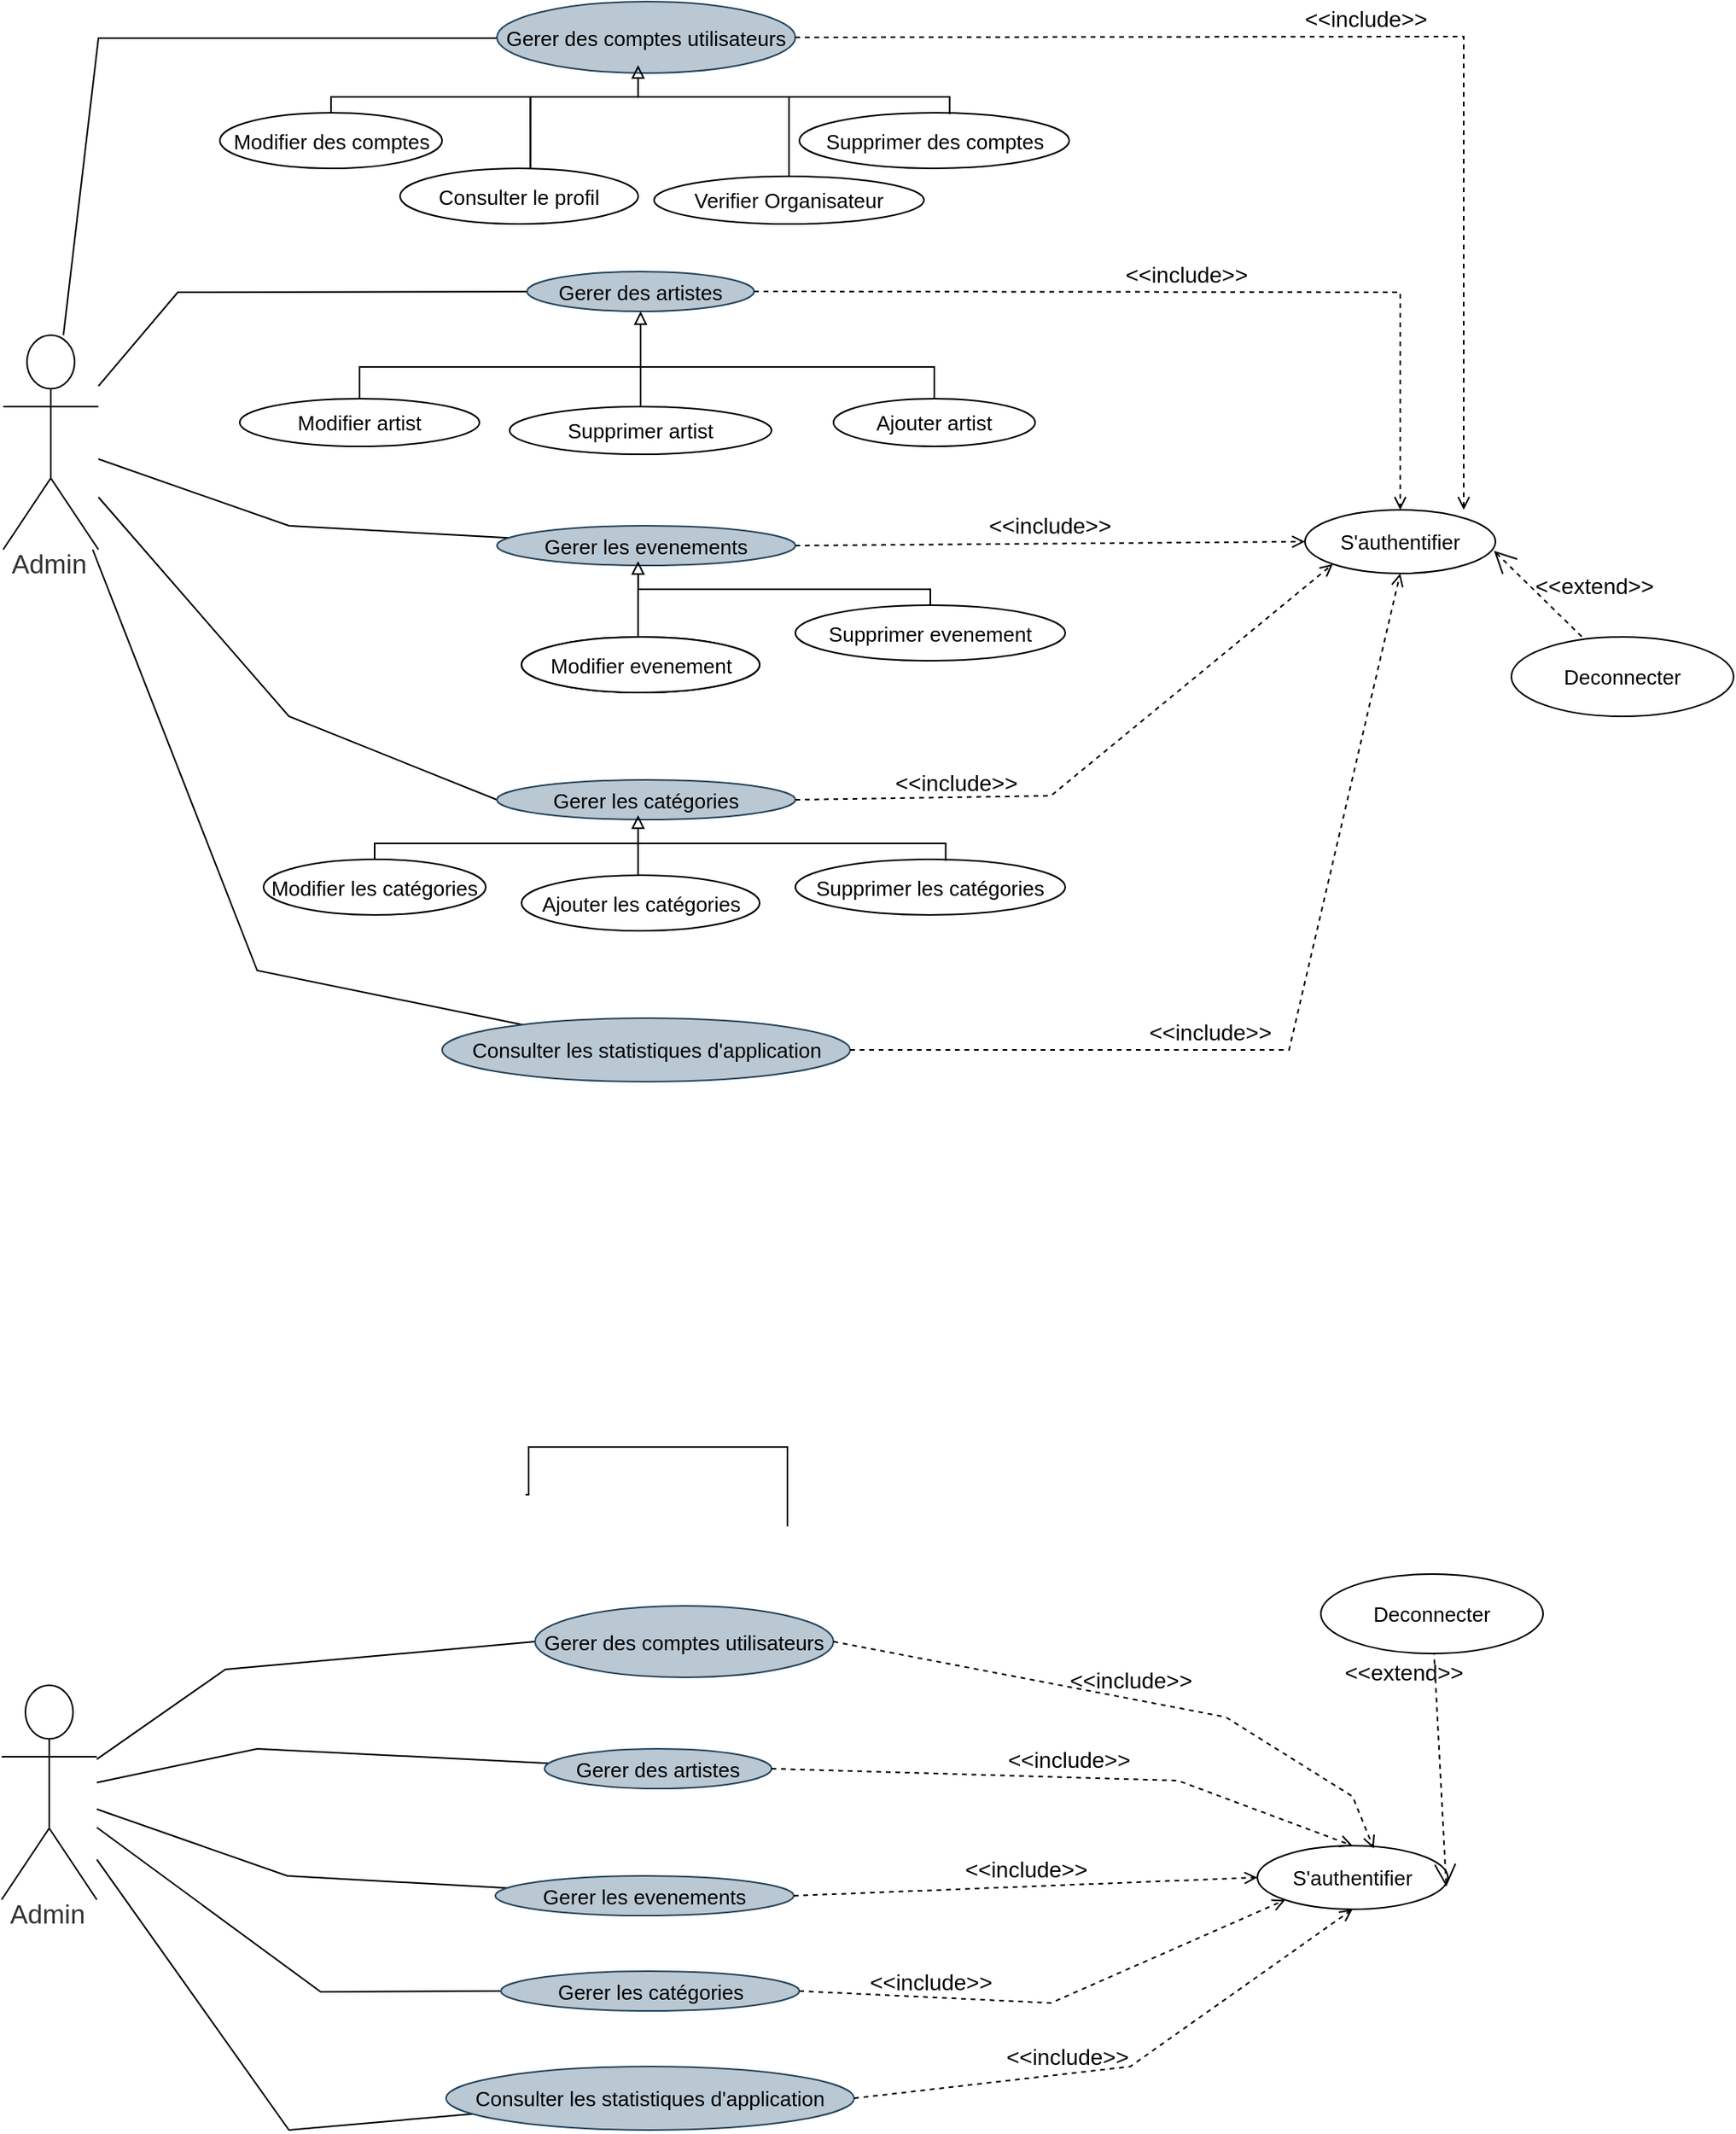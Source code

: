 <mxfile version="21.0.6" type="github">
  <diagram name="Page-1" id="7BaUvszCBu6dx5qAS3bt">
    <mxGraphModel dx="2100" dy="1060" grid="1" gridSize="10" guides="1" tooltips="1" connect="1" arrows="1" fold="1" page="1" pageScale="1" pageWidth="1169" pageHeight="827" math="0" shadow="0">
      <root>
        <mxCell id="0" />
        <mxCell id="1" parent="0" />
        <mxCell id="U9_1Y7d2OegKnLiAlMFN-22" style="edgeStyle=none;rounded=0;orthogonalLoop=1;jettySize=auto;html=1;fontSize=14;endArrow=none;endFill=0;" parent="1" source="at9j3Gz7QIBB9mjerq5c-3" edge="1">
          <mxGeometry relative="1" as="geometry">
            <mxPoint x="360" y="103" as="targetPoint" />
            <Array as="points">
              <mxPoint x="100" y="103" />
            </Array>
          </mxGeometry>
        </mxCell>
        <mxCell id="at9j3Gz7QIBB9mjerq5c-3" value="Admin" style="html=1;overflow=block;blockSpacing=1;shape=umlActor;labelPosition=center;verticalLabelPosition=bottom;verticalAlign=top;whiteSpace=nowrap;fontSize=16.7;fontColor=#333333;align=center;spacing=0;strokeColor=#000000;strokeOpacity=100;rounded=1;absoluteArcSize=1;arcSize=9;strokeWidth=1;lucidId=TCmtfz8hAuSR;" parent="1" vertex="1">
          <mxGeometry x="40" y="290" width="60" height="135" as="geometry" />
        </mxCell>
        <mxCell id="at9j3Gz7QIBB9mjerq5c-4" value="Gerer des comptes utilisateurs" style="html=1;overflow=block;blockSpacing=1;whiteSpace=wrap;ellipse;fontSize=13;spacing=3.8;strokeColor=#23445d;strokeOpacity=100;rounded=1;absoluteArcSize=1;arcSize=9;strokeWidth=1;lucidId=2CmtHglSXUaJ;fillColor=#bac8d3;" parent="1" vertex="1">
          <mxGeometry x="351" y="80" width="188" height="45" as="geometry" />
        </mxCell>
        <mxCell id="U9_1Y7d2OegKnLiAlMFN-26" style="edgeStyle=none;rounded=0;orthogonalLoop=1;jettySize=auto;html=1;fontSize=14;endArrow=none;endFill=0;" parent="1" source="at9j3Gz7QIBB9mjerq5c-6" target="at9j3Gz7QIBB9mjerq5c-3" edge="1">
          <mxGeometry relative="1" as="geometry">
            <Array as="points">
              <mxPoint x="200" y="690" />
            </Array>
          </mxGeometry>
        </mxCell>
        <mxCell id="at9j3Gz7QIBB9mjerq5c-6" value="Consulter les  statistiques d&#39;application" style="html=1;overflow=block;blockSpacing=1;whiteSpace=wrap;ellipse;fontSize=13;spacing=3.8;strokeColor=#23445d;strokeOpacity=100;rounded=1;absoluteArcSize=1;arcSize=9;strokeWidth=1;lucidId=4Cmtud14x5Y7;fillColor=#bac8d3;" parent="1" vertex="1">
          <mxGeometry x="316.5" y="720" width="257" height="40" as="geometry" />
        </mxCell>
        <mxCell id="U9_1Y7d2OegKnLiAlMFN-20" style="edgeStyle=orthogonalEdgeStyle;rounded=0;orthogonalLoop=1;jettySize=auto;html=1;fontSize=14;endArrow=none;endFill=0;entryX=0.547;entryY=0.008;entryDx=0;entryDy=0;entryPerimeter=0;" parent="1" source="at9j3Gz7QIBB9mjerq5c-8" target="at9j3Gz7QIBB9mjerq5c-14" edge="1">
          <mxGeometry relative="1" as="geometry">
            <mxPoint x="370" y="170" as="targetPoint" />
            <Array as="points">
              <mxPoint x="535" y="140" />
              <mxPoint x="372" y="140" />
            </Array>
          </mxGeometry>
        </mxCell>
        <mxCell id="at9j3Gz7QIBB9mjerq5c-8" value="Verifier Organisateur" style="html=1;overflow=block;blockSpacing=1;whiteSpace=wrap;ellipse;fontSize=13;spacing=3.8;strokeColor=#000000;strokeOpacity=100;rounded=1;absoluteArcSize=1;arcSize=9;strokeWidth=1;lucidId=6CmtnAD3XU6T;" parent="1" vertex="1">
          <mxGeometry x="450" y="190" width="170" height="30" as="geometry" />
        </mxCell>
        <mxCell id="U9_1Y7d2OegKnLiAlMFN-23" style="edgeStyle=none;rounded=0;orthogonalLoop=1;jettySize=auto;html=1;fontSize=14;endArrow=none;endFill=0;" parent="1" source="at9j3Gz7QIBB9mjerq5c-10" target="at9j3Gz7QIBB9mjerq5c-3" edge="1">
          <mxGeometry relative="1" as="geometry">
            <Array as="points">
              <mxPoint x="150" y="263" />
            </Array>
          </mxGeometry>
        </mxCell>
        <mxCell id="at9j3Gz7QIBB9mjerq5c-10" value="Gerer des artistes" style="html=1;overflow=block;blockSpacing=1;whiteSpace=wrap;ellipse;fontSize=13;spacing=3.8;strokeColor=#23445d;strokeOpacity=100;rounded=1;absoluteArcSize=1;arcSize=9;strokeWidth=1;lucidId=9Cmt3dIYTxuM;fillColor=#bac8d3;" parent="1" vertex="1">
          <mxGeometry x="370" y="250" width="143" height="25" as="geometry" />
        </mxCell>
        <mxCell id="at9j3Gz7QIBB9mjerq5c-12" value="Supprimer des comptes" style="html=1;overflow=block;blockSpacing=1;whiteSpace=wrap;ellipse;fontSize=13;spacing=3.8;strokeColor=#000000;strokeOpacity=100;rounded=1;absoluteArcSize=1;arcSize=9;strokeWidth=1;lucidId=UEmtKaLi1W1V;" parent="1" vertex="1">
          <mxGeometry x="541.5" y="150" width="170" height="35" as="geometry" />
        </mxCell>
        <mxCell id="U9_1Y7d2OegKnLiAlMFN-2" style="edgeStyle=orthogonalEdgeStyle;rounded=0;orthogonalLoop=1;jettySize=auto;html=1;entryX=0.473;entryY=0.889;entryDx=0;entryDy=0;entryPerimeter=0;fontSize=14;endArrow=block;endFill=0;exitX=0.548;exitY=0.042;exitDx=0;exitDy=0;exitPerimeter=0;" parent="1" source="at9j3Gz7QIBB9mjerq5c-14" target="at9j3Gz7QIBB9mjerq5c-4" edge="1">
          <mxGeometry relative="1" as="geometry">
            <Array as="points">
              <mxPoint x="372" y="140" />
              <mxPoint x="440" y="140" />
            </Array>
          </mxGeometry>
        </mxCell>
        <mxCell id="at9j3Gz7QIBB9mjerq5c-14" value="Consulter le profil" style="html=1;overflow=block;blockSpacing=1;whiteSpace=wrap;ellipse;fontSize=13;spacing=3.8;strokeColor=#000000;strokeOpacity=100;rounded=1;absoluteArcSize=1;arcSize=9;strokeWidth=1;lucidId=9EmtDgn2g~nr;" parent="1" vertex="1">
          <mxGeometry x="290" y="185" width="150" height="35" as="geometry" />
        </mxCell>
        <mxCell id="at9j3Gz7QIBB9mjerq5c-16" value="Modifier des comptes" style="html=1;overflow=block;blockSpacing=1;whiteSpace=wrap;ellipse;fontSize=13;spacing=3.8;strokeColor=#000000;strokeOpacity=100;rounded=1;absoluteArcSize=1;arcSize=9;strokeWidth=1;lucidId=lFmtOqZzf6Zj;" parent="1" vertex="1">
          <mxGeometry x="176.5" y="150" width="140" height="35" as="geometry" />
        </mxCell>
        <mxCell id="at9j3Gz7QIBB9mjerq5c-18" value="Ajouter artist" style="html=1;overflow=block;blockSpacing=1;whiteSpace=wrap;ellipse;fontSize=13;spacing=3.8;strokeColor=#000000;strokeOpacity=100;rounded=1;absoluteArcSize=1;arcSize=9;strokeWidth=1;lucidId=9Cmt3dIYTxuM;" parent="1" vertex="1">
          <mxGeometry x="563" y="330" width="127" height="30" as="geometry" />
        </mxCell>
        <mxCell id="at9j3Gz7QIBB9mjerq5c-19" style="edgeStyle=none;rounded=0;orthogonalLoop=1;jettySize=auto;html=1;exitX=0.5;exitY=0;exitDx=0;exitDy=0;entryX=0.5;entryY=1;entryDx=0;entryDy=0;fontSize=14;endArrow=block;endFill=0;strokeColor=#000000;strokeWidth=1;" parent="1" source="at9j3Gz7QIBB9mjerq5c-20" target="at9j3Gz7QIBB9mjerq5c-10" edge="1">
          <mxGeometry relative="1" as="geometry" />
        </mxCell>
        <mxCell id="at9j3Gz7QIBB9mjerq5c-20" value="Supprimer artist" style="html=1;overflow=block;blockSpacing=1;whiteSpace=wrap;ellipse;fontSize=13;spacing=3.8;strokeColor=#000000;strokeOpacity=100;rounded=1;absoluteArcSize=1;arcSize=9;strokeWidth=1;lucidId=9Cmt3dIYTxuM;" parent="1" vertex="1">
          <mxGeometry x="359" y="335" width="165" height="30" as="geometry" />
        </mxCell>
        <mxCell id="at9j3Gz7QIBB9mjerq5c-31" style="edgeStyle=orthogonalEdgeStyle;rounded=0;orthogonalLoop=1;jettySize=auto;html=1;exitX=0.5;exitY=0;exitDx=0;exitDy=0;entryX=0.5;entryY=0;entryDx=0;entryDy=0;strokeColor=#000000;strokeWidth=1;endArrow=none;endFill=0;" parent="1" source="at9j3Gz7QIBB9mjerq5c-22" target="at9j3Gz7QIBB9mjerq5c-18" edge="1">
          <mxGeometry relative="1" as="geometry" />
        </mxCell>
        <mxCell id="at9j3Gz7QIBB9mjerq5c-22" value="Modifier artist" style="html=1;overflow=block;blockSpacing=1;whiteSpace=wrap;ellipse;fontSize=13;spacing=3.8;strokeColor=#000000;strokeOpacity=100;rounded=1;absoluteArcSize=1;arcSize=9;strokeWidth=1;lucidId=9Cmt3dIYTxuM;" parent="1" vertex="1">
          <mxGeometry x="189" y="330" width="151" height="30" as="geometry" />
        </mxCell>
        <mxCell id="at9j3Gz7QIBB9mjerq5c-23" value="S&#39;authentifier" style="html=1;overflow=block;blockSpacing=1;whiteSpace=wrap;ellipse;fontSize=13;spacing=3.8;strokeColor=#000000;strokeOpacity=100;rounded=1;absoluteArcSize=1;arcSize=9;strokeWidth=1;lucidId=XvitAHHM73nt;" parent="1" vertex="1">
          <mxGeometry x="860" y="400" width="120" height="40" as="geometry" />
        </mxCell>
        <mxCell id="at9j3Gz7QIBB9mjerq5c-24" value="Deconnecter" style="html=1;overflow=block;blockSpacing=1;whiteSpace=wrap;ellipse;fontSize=13;spacing=3.8;strokeColor=#000000;strokeOpacity=100;rounded=1;absoluteArcSize=1;arcSize=9;strokeWidth=1;lucidId=XvitmW9DInrr;" parent="1" vertex="1">
          <mxGeometry x="990" y="480" width="140" height="50" as="geometry" />
        </mxCell>
        <mxCell id="U9_1Y7d2OegKnLiAlMFN-1" style="edgeStyle=orthogonalEdgeStyle;rounded=0;orthogonalLoop=1;jettySize=auto;html=1;entryX=0.557;entryY=0.024;entryDx=0;entryDy=0;strokeColor=#000000;strokeWidth=1;endArrow=none;endFill=0;entryPerimeter=0;exitX=0.5;exitY=0;exitDx=0;exitDy=0;" parent="1" source="at9j3Gz7QIBB9mjerq5c-16" target="at9j3Gz7QIBB9mjerq5c-12" edge="1">
          <mxGeometry relative="1" as="geometry">
            <mxPoint x="270" y="125" as="sourcePoint" />
            <mxPoint x="632.0" y="125.0" as="targetPoint" />
            <Array as="points">
              <mxPoint x="274" y="140" />
              <mxPoint x="634" y="140" />
            </Array>
          </mxGeometry>
        </mxCell>
        <mxCell id="U9_1Y7d2OegKnLiAlMFN-24" style="edgeStyle=none;rounded=0;orthogonalLoop=1;jettySize=auto;html=1;fontSize=14;endArrow=none;endFill=0;" parent="1" source="U9_1Y7d2OegKnLiAlMFN-4" target="at9j3Gz7QIBB9mjerq5c-3" edge="1">
          <mxGeometry relative="1" as="geometry">
            <Array as="points">
              <mxPoint x="220" y="410" />
            </Array>
          </mxGeometry>
        </mxCell>
        <mxCell id="U9_1Y7d2OegKnLiAlMFN-4" value="&lt;div&gt;Gerer les evenements&lt;/div&gt;" style="html=1;overflow=block;blockSpacing=1;whiteSpace=wrap;ellipse;fontSize=13;spacing=3.8;strokeColor=#23445d;strokeOpacity=100;rounded=1;absoluteArcSize=1;arcSize=9;strokeWidth=1;lucidId=2CmtHglSXUaJ;fillColor=#bac8d3;" parent="1" vertex="1">
          <mxGeometry x="351" y="410" width="188" height="25" as="geometry" />
        </mxCell>
        <mxCell id="67FvCQ2vxUazK2SPSbp2-1" style="edgeStyle=orthogonalEdgeStyle;rounded=0;orthogonalLoop=1;jettySize=auto;html=1;endArrow=none;endFill=0;" parent="1" source="U9_1Y7d2OegKnLiAlMFN-5" edge="1">
          <mxGeometry relative="1" as="geometry">
            <mxPoint x="440" y="440" as="targetPoint" />
            <Array as="points">
              <mxPoint x="624" y="450" />
              <mxPoint x="440" y="450" />
            </Array>
          </mxGeometry>
        </mxCell>
        <mxCell id="U9_1Y7d2OegKnLiAlMFN-5" value="Supprimer evenement" style="html=1;overflow=block;blockSpacing=1;whiteSpace=wrap;ellipse;fontSize=13;spacing=3.8;strokeColor=#000000;strokeOpacity=100;rounded=1;absoluteArcSize=1;arcSize=9;strokeWidth=1;lucidId=UEmtKaLi1W1V;" parent="1" vertex="1">
          <mxGeometry x="539" y="460" width="170" height="35" as="geometry" />
        </mxCell>
        <mxCell id="U9_1Y7d2OegKnLiAlMFN-6" style="edgeStyle=orthogonalEdgeStyle;rounded=0;orthogonalLoop=1;jettySize=auto;html=1;entryX=0.473;entryY=0.889;entryDx=0;entryDy=0;entryPerimeter=0;fontSize=14;endArrow=block;endFill=0;" parent="1" source="U9_1Y7d2OegKnLiAlMFN-7" target="U9_1Y7d2OegKnLiAlMFN-4" edge="1">
          <mxGeometry relative="1" as="geometry">
            <Array as="points">
              <mxPoint x="440" y="457" />
            </Array>
          </mxGeometry>
        </mxCell>
        <mxCell id="U9_1Y7d2OegKnLiAlMFN-7" value="Consulter le profil" style="html=1;overflow=block;blockSpacing=1;whiteSpace=wrap;ellipse;fontSize=13;spacing=3.8;strokeColor=#000000;strokeOpacity=100;rounded=1;absoluteArcSize=1;arcSize=9;strokeWidth=1;lucidId=9EmtDgn2g~nr;" parent="1" vertex="1">
          <mxGeometry x="366.5" y="480" width="150" height="35" as="geometry" />
        </mxCell>
        <mxCell id="U9_1Y7d2OegKnLiAlMFN-10" value="Modifier evenement" style="html=1;overflow=block;blockSpacing=1;whiteSpace=wrap;ellipse;fontSize=13;spacing=3.8;strokeColor=#000000;strokeOpacity=100;rounded=1;absoluteArcSize=1;arcSize=9;strokeWidth=1;lucidId=9EmtDgn2g~nr;" parent="1" vertex="1">
          <mxGeometry x="366.5" y="480" width="150" height="35" as="geometry" />
        </mxCell>
        <mxCell id="U9_1Y7d2OegKnLiAlMFN-25" style="edgeStyle=none;rounded=0;orthogonalLoop=1;jettySize=auto;html=1;exitX=0;exitY=0.5;exitDx=0;exitDy=0;fontSize=14;endArrow=none;endFill=0;" parent="1" source="U9_1Y7d2OegKnLiAlMFN-11" target="at9j3Gz7QIBB9mjerq5c-3" edge="1">
          <mxGeometry relative="1" as="geometry">
            <Array as="points">
              <mxPoint x="220" y="530" />
            </Array>
          </mxGeometry>
        </mxCell>
        <mxCell id="U9_1Y7d2OegKnLiAlMFN-11" value="&lt;div&gt;Gerer les catégories&lt;/div&gt;" style="html=1;overflow=block;blockSpacing=1;whiteSpace=wrap;ellipse;fontSize=13;spacing=3.8;strokeColor=#23445d;strokeOpacity=100;rounded=1;absoluteArcSize=1;arcSize=9;strokeWidth=1;lucidId=2CmtHglSXUaJ;fillColor=#bac8d3;" parent="1" vertex="1">
          <mxGeometry x="351" y="570" width="188" height="25" as="geometry" />
        </mxCell>
        <mxCell id="U9_1Y7d2OegKnLiAlMFN-12" value="Supprimer les catégories" style="html=1;overflow=block;blockSpacing=1;whiteSpace=wrap;ellipse;fontSize=13;spacing=3.8;strokeColor=#000000;strokeOpacity=100;rounded=1;absoluteArcSize=1;arcSize=9;strokeWidth=1;lucidId=UEmtKaLi1W1V;" parent="1" vertex="1">
          <mxGeometry x="539" y="620" width="170" height="35" as="geometry" />
        </mxCell>
        <mxCell id="U9_1Y7d2OegKnLiAlMFN-13" style="edgeStyle=orthogonalEdgeStyle;rounded=0;orthogonalLoop=1;jettySize=auto;html=1;entryX=0.473;entryY=0.889;entryDx=0;entryDy=0;entryPerimeter=0;fontSize=14;endArrow=block;endFill=0;startArrow=none;" parent="1" source="U9_1Y7d2OegKnLiAlMFN-17" target="U9_1Y7d2OegKnLiAlMFN-11" edge="1">
          <mxGeometry relative="1" as="geometry">
            <Array as="points">
              <mxPoint x="440" y="610" />
            </Array>
          </mxGeometry>
        </mxCell>
        <mxCell id="U9_1Y7d2OegKnLiAlMFN-15" value="Modifier les catégories" style="html=1;overflow=block;blockSpacing=1;whiteSpace=wrap;ellipse;fontSize=13;spacing=3.8;strokeColor=#000000;strokeOpacity=100;rounded=1;absoluteArcSize=1;arcSize=9;strokeWidth=1;lucidId=lFmtOqZzf6Zj;" parent="1" vertex="1">
          <mxGeometry x="204" y="620" width="140" height="35" as="geometry" />
        </mxCell>
        <mxCell id="U9_1Y7d2OegKnLiAlMFN-16" style="edgeStyle=orthogonalEdgeStyle;rounded=0;orthogonalLoop=1;jettySize=auto;html=1;entryX=0.557;entryY=0.024;entryDx=0;entryDy=0;strokeColor=#000000;strokeWidth=1;endArrow=none;endFill=0;entryPerimeter=0;exitX=0.5;exitY=0;exitDx=0;exitDy=0;" parent="1" source="U9_1Y7d2OegKnLiAlMFN-15" target="U9_1Y7d2OegKnLiAlMFN-12" edge="1">
          <mxGeometry relative="1" as="geometry">
            <mxPoint x="270" y="595" as="sourcePoint" />
            <mxPoint x="632.0" y="595.0" as="targetPoint" />
            <Array as="points">
              <mxPoint x="274" y="610" />
              <mxPoint x="634" y="610" />
            </Array>
          </mxGeometry>
        </mxCell>
        <mxCell id="U9_1Y7d2OegKnLiAlMFN-17" value="Ajouter les catégories" style="html=1;overflow=block;blockSpacing=1;whiteSpace=wrap;ellipse;fontSize=13;spacing=3.8;strokeColor=#000000;strokeOpacity=100;rounded=1;absoluteArcSize=1;arcSize=9;strokeWidth=1;lucidId=9EmtDgn2g~nr;" parent="1" vertex="1">
          <mxGeometry x="366.5" y="630" width="150" height="35" as="geometry" />
        </mxCell>
        <mxCell id="U9_1Y7d2OegKnLiAlMFN-27" value="&amp;lt;&amp;lt;include&amp;gt;&amp;gt;" style="html=1;verticalAlign=bottom;labelBackgroundColor=none;endArrow=open;endFill=0;dashed=1;rounded=0;fontSize=14;exitX=1;exitY=0.5;exitDx=0;exitDy=0;" parent="1" source="at9j3Gz7QIBB9mjerq5c-4" edge="1">
          <mxGeometry width="160" relative="1" as="geometry">
            <mxPoint x="510" y="350" as="sourcePoint" />
            <mxPoint x="960" y="400" as="targetPoint" />
            <Array as="points">
              <mxPoint x="960" y="102" />
            </Array>
          </mxGeometry>
        </mxCell>
        <mxCell id="U9_1Y7d2OegKnLiAlMFN-28" value="&amp;lt;&amp;lt;include&amp;gt;&amp;gt;" style="html=1;verticalAlign=bottom;labelBackgroundColor=none;endArrow=open;endFill=0;dashed=1;rounded=0;fontSize=14;exitX=1;exitY=0.5;exitDx=0;exitDy=0;entryX=0.5;entryY=0;entryDx=0;entryDy=0;" parent="1" source="at9j3Gz7QIBB9mjerq5c-10" target="at9j3Gz7QIBB9mjerq5c-23" edge="1">
          <mxGeometry width="160" relative="1" as="geometry">
            <mxPoint x="510" y="350" as="sourcePoint" />
            <mxPoint x="670" y="350" as="targetPoint" />
            <Array as="points">
              <mxPoint x="920" y="263" />
            </Array>
          </mxGeometry>
        </mxCell>
        <mxCell id="U9_1Y7d2OegKnLiAlMFN-29" value="&amp;lt;&amp;lt;include&amp;gt;&amp;gt;" style="html=1;verticalAlign=bottom;labelBackgroundColor=none;endArrow=open;endFill=0;dashed=1;rounded=0;fontSize=14;exitX=1;exitY=0.5;exitDx=0;exitDy=0;entryX=0;entryY=0.5;entryDx=0;entryDy=0;" parent="1" source="U9_1Y7d2OegKnLiAlMFN-4" target="at9j3Gz7QIBB9mjerq5c-23" edge="1">
          <mxGeometry width="160" relative="1" as="geometry">
            <mxPoint x="510" y="540" as="sourcePoint" />
            <mxPoint x="670" y="540" as="targetPoint" />
          </mxGeometry>
        </mxCell>
        <mxCell id="U9_1Y7d2OegKnLiAlMFN-30" value="&amp;lt;&amp;lt;include&amp;gt;&amp;gt;" style="html=1;verticalAlign=bottom;labelBackgroundColor=none;endArrow=open;endFill=0;dashed=1;rounded=0;fontSize=14;entryX=0;entryY=1;entryDx=0;entryDy=0;exitX=1;exitY=0.5;exitDx=0;exitDy=0;" parent="1" source="U9_1Y7d2OegKnLiAlMFN-11" target="at9j3Gz7QIBB9mjerq5c-23" edge="1">
          <mxGeometry x="-0.483" y="-2" width="160" relative="1" as="geometry">
            <mxPoint x="510" y="540" as="sourcePoint" />
            <mxPoint x="670" y="540" as="targetPoint" />
            <Array as="points">
              <mxPoint x="700" y="580" />
            </Array>
            <mxPoint as="offset" />
          </mxGeometry>
        </mxCell>
        <mxCell id="U9_1Y7d2OegKnLiAlMFN-31" value="&amp;lt;&amp;lt;include&amp;gt;&amp;gt;" style="html=1;verticalAlign=bottom;labelBackgroundColor=none;endArrow=open;endFill=0;dashed=1;rounded=0;fontSize=14;entryX=0.5;entryY=1;entryDx=0;entryDy=0;exitX=1;exitY=0.5;exitDx=0;exitDy=0;" parent="1" source="at9j3Gz7QIBB9mjerq5c-6" target="at9j3Gz7QIBB9mjerq5c-23" edge="1">
          <mxGeometry x="-0.225" width="160" relative="1" as="geometry">
            <mxPoint x="510" y="630" as="sourcePoint" />
            <mxPoint x="670" y="630" as="targetPoint" />
            <Array as="points">
              <mxPoint x="850" y="740" />
            </Array>
            <mxPoint as="offset" />
          </mxGeometry>
        </mxCell>
        <mxCell id="U9_1Y7d2OegKnLiAlMFN-32" value="&amp;lt;&amp;lt;extend&amp;gt;&amp;gt;" style="edgeStyle=none;html=1;startArrow=open;endArrow=none;startSize=12;verticalAlign=bottom;dashed=1;labelBackgroundColor=none;rounded=0;fontSize=14;exitX=0.992;exitY=0.645;exitDx=0;exitDy=0;exitPerimeter=0;" parent="1" source="at9j3Gz7QIBB9mjerq5c-23" target="at9j3Gz7QIBB9mjerq5c-24" edge="1">
          <mxGeometry x="0.709" y="20" width="160" relative="1" as="geometry">
            <mxPoint x="850" y="460" as="sourcePoint" />
            <mxPoint x="1010" y="460" as="targetPoint" />
            <mxPoint as="offset" />
          </mxGeometry>
        </mxCell>
        <mxCell id="94EDzD_vRkS5XDGrWEMv-1" style="edgeStyle=none;rounded=0;orthogonalLoop=1;jettySize=auto;html=1;fontSize=14;endArrow=none;endFill=0;entryX=0;entryY=0.5;entryDx=0;entryDy=0;" edge="1" parent="1" source="94EDzD_vRkS5XDGrWEMv-2" target="94EDzD_vRkS5XDGrWEMv-3">
          <mxGeometry relative="1" as="geometry">
            <mxPoint x="359" y="953" as="targetPoint" />
            <Array as="points">
              <mxPoint x="180" y="1130" />
            </Array>
          </mxGeometry>
        </mxCell>
        <mxCell id="94EDzD_vRkS5XDGrWEMv-2" value="Admin" style="html=1;overflow=block;blockSpacing=1;shape=umlActor;labelPosition=center;verticalLabelPosition=bottom;verticalAlign=top;whiteSpace=nowrap;fontSize=16.7;fontColor=#333333;align=center;spacing=0;strokeColor=#000000;strokeOpacity=100;rounded=1;absoluteArcSize=1;arcSize=9;strokeWidth=1;lucidId=TCmtfz8hAuSR;" vertex="1" parent="1">
          <mxGeometry x="39" y="1140" width="60" height="135" as="geometry" />
        </mxCell>
        <mxCell id="94EDzD_vRkS5XDGrWEMv-3" value="Gerer des comptes utilisateurs" style="html=1;overflow=block;blockSpacing=1;whiteSpace=wrap;ellipse;fontSize=13;spacing=3.8;strokeColor=#23445d;strokeOpacity=100;rounded=1;absoluteArcSize=1;arcSize=9;strokeWidth=1;lucidId=2CmtHglSXUaJ;fillColor=#bac8d3;" vertex="1" parent="1">
          <mxGeometry x="375" y="1090" width="188" height="45" as="geometry" />
        </mxCell>
        <mxCell id="94EDzD_vRkS5XDGrWEMv-4" style="edgeStyle=none;rounded=0;orthogonalLoop=1;jettySize=auto;html=1;fontSize=14;endArrow=none;endFill=0;" edge="1" parent="1" source="94EDzD_vRkS5XDGrWEMv-5" target="94EDzD_vRkS5XDGrWEMv-2">
          <mxGeometry relative="1" as="geometry">
            <Array as="points">
              <mxPoint x="220" y="1420" />
            </Array>
          </mxGeometry>
        </mxCell>
        <mxCell id="94EDzD_vRkS5XDGrWEMv-5" value="Consulter les  statistiques d&#39;application" style="html=1;overflow=block;blockSpacing=1;whiteSpace=wrap;ellipse;fontSize=13;spacing=3.8;strokeColor=#23445d;strokeOpacity=100;rounded=1;absoluteArcSize=1;arcSize=9;strokeWidth=1;lucidId=4Cmtud14x5Y7;fillColor=#bac8d3;" vertex="1" parent="1">
          <mxGeometry x="319" y="1380" width="257" height="40" as="geometry" />
        </mxCell>
        <mxCell id="94EDzD_vRkS5XDGrWEMv-6" style="edgeStyle=orthogonalEdgeStyle;rounded=0;orthogonalLoop=1;jettySize=auto;html=1;fontSize=14;endArrow=none;endFill=0;entryX=0.547;entryY=0.008;entryDx=0;entryDy=0;entryPerimeter=0;" edge="1" parent="1" target="94EDzD_vRkS5XDGrWEMv-12">
          <mxGeometry relative="1" as="geometry">
            <mxPoint x="369" y="1020" as="targetPoint" />
            <Array as="points">
              <mxPoint x="534" y="990" />
              <mxPoint x="371" y="990" />
            </Array>
            <mxPoint x="534" y="1040" as="sourcePoint" />
          </mxGeometry>
        </mxCell>
        <mxCell id="94EDzD_vRkS5XDGrWEMv-8" style="edgeStyle=none;rounded=0;orthogonalLoop=1;jettySize=auto;html=1;fontSize=14;endArrow=none;endFill=0;" edge="1" parent="1" source="94EDzD_vRkS5XDGrWEMv-9" target="94EDzD_vRkS5XDGrWEMv-2">
          <mxGeometry relative="1" as="geometry">
            <Array as="points">
              <mxPoint x="200" y="1180" />
            </Array>
          </mxGeometry>
        </mxCell>
        <mxCell id="94EDzD_vRkS5XDGrWEMv-9" value="Gerer des artistes" style="html=1;overflow=block;blockSpacing=1;whiteSpace=wrap;ellipse;fontSize=13;spacing=3.8;strokeColor=#23445d;strokeOpacity=100;rounded=1;absoluteArcSize=1;arcSize=9;strokeWidth=1;lucidId=9Cmt3dIYTxuM;fillColor=#bac8d3;" vertex="1" parent="1">
          <mxGeometry x="381" y="1180" width="143" height="25" as="geometry" />
        </mxCell>
        <mxCell id="94EDzD_vRkS5XDGrWEMv-19" value="S&#39;authentifier" style="html=1;overflow=block;blockSpacing=1;whiteSpace=wrap;ellipse;fontSize=13;spacing=3.8;strokeColor=#000000;strokeOpacity=100;rounded=1;absoluteArcSize=1;arcSize=9;strokeWidth=1;lucidId=XvitAHHM73nt;" vertex="1" parent="1">
          <mxGeometry x="830" y="1241" width="120" height="40" as="geometry" />
        </mxCell>
        <mxCell id="94EDzD_vRkS5XDGrWEMv-20" value="Deconnecter" style="html=1;overflow=block;blockSpacing=1;whiteSpace=wrap;ellipse;fontSize=13;spacing=3.8;strokeColor=#000000;strokeOpacity=100;rounded=1;absoluteArcSize=1;arcSize=9;strokeWidth=1;lucidId=XvitmW9DInrr;" vertex="1" parent="1">
          <mxGeometry x="870" y="1070" width="140" height="50" as="geometry" />
        </mxCell>
        <mxCell id="94EDzD_vRkS5XDGrWEMv-22" style="edgeStyle=none;rounded=0;orthogonalLoop=1;jettySize=auto;html=1;fontSize=14;endArrow=none;endFill=0;" edge="1" parent="1" source="94EDzD_vRkS5XDGrWEMv-23" target="94EDzD_vRkS5XDGrWEMv-2">
          <mxGeometry relative="1" as="geometry">
            <Array as="points">
              <mxPoint x="219" y="1260" />
            </Array>
          </mxGeometry>
        </mxCell>
        <mxCell id="94EDzD_vRkS5XDGrWEMv-23" value="&lt;div&gt;Gerer les evenements&lt;/div&gt;" style="html=1;overflow=block;blockSpacing=1;whiteSpace=wrap;ellipse;fontSize=13;spacing=3.8;strokeColor=#23445d;strokeOpacity=100;rounded=1;absoluteArcSize=1;arcSize=9;strokeWidth=1;lucidId=2CmtHglSXUaJ;fillColor=#bac8d3;" vertex="1" parent="1">
          <mxGeometry x="350" y="1260" width="188" height="25" as="geometry" />
        </mxCell>
        <mxCell id="94EDzD_vRkS5XDGrWEMv-29" style="edgeStyle=none;rounded=0;orthogonalLoop=1;jettySize=auto;html=1;exitX=0;exitY=0.5;exitDx=0;exitDy=0;fontSize=14;endArrow=none;endFill=0;" edge="1" parent="1" source="94EDzD_vRkS5XDGrWEMv-30" target="94EDzD_vRkS5XDGrWEMv-2">
          <mxGeometry relative="1" as="geometry">
            <Array as="points">
              <mxPoint x="240" y="1333" />
            </Array>
          </mxGeometry>
        </mxCell>
        <mxCell id="94EDzD_vRkS5XDGrWEMv-30" value="&lt;div&gt;Gerer les catégories&lt;/div&gt;" style="html=1;overflow=block;blockSpacing=1;whiteSpace=wrap;ellipse;fontSize=13;spacing=3.8;strokeColor=#23445d;strokeOpacity=100;rounded=1;absoluteArcSize=1;arcSize=9;strokeWidth=1;lucidId=2CmtHglSXUaJ;fillColor=#bac8d3;" vertex="1" parent="1">
          <mxGeometry x="353.5" y="1320" width="188" height="25" as="geometry" />
        </mxCell>
        <mxCell id="94EDzD_vRkS5XDGrWEMv-36" value="&amp;lt;&amp;lt;include&amp;gt;&amp;gt;" style="html=1;verticalAlign=bottom;labelBackgroundColor=none;endArrow=open;endFill=0;dashed=1;rounded=0;fontSize=14;exitX=1;exitY=0.5;exitDx=0;exitDy=0;entryX=0.611;entryY=0.044;entryDx=0;entryDy=0;entryPerimeter=0;" edge="1" parent="1" source="94EDzD_vRkS5XDGrWEMv-3" target="94EDzD_vRkS5XDGrWEMv-19">
          <mxGeometry width="160" relative="1" as="geometry">
            <mxPoint x="509" y="1200" as="sourcePoint" />
            <mxPoint x="959" y="1250" as="targetPoint" />
            <Array as="points">
              <mxPoint x="810" y="1160" />
              <mxPoint x="890" y="1210" />
            </Array>
          </mxGeometry>
        </mxCell>
        <mxCell id="94EDzD_vRkS5XDGrWEMv-37" value="&amp;lt;&amp;lt;include&amp;gt;&amp;gt;" style="html=1;verticalAlign=bottom;labelBackgroundColor=none;endArrow=open;endFill=0;dashed=1;rounded=0;fontSize=14;exitX=1;exitY=0.5;exitDx=0;exitDy=0;entryX=0.5;entryY=0;entryDx=0;entryDy=0;" edge="1" parent="1" source="94EDzD_vRkS5XDGrWEMv-9" target="94EDzD_vRkS5XDGrWEMv-19">
          <mxGeometry width="160" relative="1" as="geometry">
            <mxPoint x="509" y="1200" as="sourcePoint" />
            <mxPoint x="669" y="1200" as="targetPoint" />
            <Array as="points">
              <mxPoint x="780" y="1200" />
            </Array>
          </mxGeometry>
        </mxCell>
        <mxCell id="94EDzD_vRkS5XDGrWEMv-38" value="&amp;lt;&amp;lt;include&amp;gt;&amp;gt;" style="html=1;verticalAlign=bottom;labelBackgroundColor=none;endArrow=open;endFill=0;dashed=1;rounded=0;fontSize=14;exitX=1;exitY=0.5;exitDx=0;exitDy=0;entryX=0;entryY=0.5;entryDx=0;entryDy=0;" edge="1" parent="1" source="94EDzD_vRkS5XDGrWEMv-23" target="94EDzD_vRkS5XDGrWEMv-19">
          <mxGeometry width="160" relative="1" as="geometry">
            <mxPoint x="509" y="1390" as="sourcePoint" />
            <mxPoint x="669" y="1390" as="targetPoint" />
          </mxGeometry>
        </mxCell>
        <mxCell id="94EDzD_vRkS5XDGrWEMv-39" value="&amp;lt;&amp;lt;include&amp;gt;&amp;gt;" style="html=1;verticalAlign=bottom;labelBackgroundColor=none;endArrow=open;endFill=0;dashed=1;rounded=0;fontSize=14;entryX=0;entryY=1;entryDx=0;entryDy=0;exitX=1;exitY=0.5;exitDx=0;exitDy=0;" edge="1" parent="1" source="94EDzD_vRkS5XDGrWEMv-30" target="94EDzD_vRkS5XDGrWEMv-19">
          <mxGeometry x="-0.483" y="-2" width="160" relative="1" as="geometry">
            <mxPoint x="509" y="1390" as="sourcePoint" />
            <mxPoint x="669" y="1390" as="targetPoint" />
            <Array as="points">
              <mxPoint x="700" y="1340" />
            </Array>
            <mxPoint as="offset" />
          </mxGeometry>
        </mxCell>
        <mxCell id="94EDzD_vRkS5XDGrWEMv-40" value="&amp;lt;&amp;lt;include&amp;gt;&amp;gt;" style="html=1;verticalAlign=bottom;labelBackgroundColor=none;endArrow=open;endFill=0;dashed=1;rounded=0;fontSize=14;entryX=0.5;entryY=1;entryDx=0;entryDy=0;exitX=1;exitY=0.5;exitDx=0;exitDy=0;" edge="1" parent="1" source="94EDzD_vRkS5XDGrWEMv-5" target="94EDzD_vRkS5XDGrWEMv-19">
          <mxGeometry x="-0.225" width="160" relative="1" as="geometry">
            <mxPoint x="509" y="1480" as="sourcePoint" />
            <mxPoint x="669" y="1480" as="targetPoint" />
            <Array as="points">
              <mxPoint x="750" y="1380" />
            </Array>
            <mxPoint as="offset" />
          </mxGeometry>
        </mxCell>
        <mxCell id="94EDzD_vRkS5XDGrWEMv-41" value="&amp;lt;&amp;lt;extend&amp;gt;&amp;gt;" style="edgeStyle=none;html=1;startArrow=open;endArrow=none;startSize=12;verticalAlign=bottom;dashed=1;labelBackgroundColor=none;rounded=0;fontSize=14;exitX=0.992;exitY=0.645;exitDx=0;exitDy=0;exitPerimeter=0;" edge="1" parent="1" source="94EDzD_vRkS5XDGrWEMv-19" target="94EDzD_vRkS5XDGrWEMv-20">
          <mxGeometry x="0.709" y="20" width="160" relative="1" as="geometry">
            <mxPoint x="849" y="1310" as="sourcePoint" />
            <mxPoint x="1009" y="1310" as="targetPoint" />
            <mxPoint as="offset" />
          </mxGeometry>
        </mxCell>
      </root>
    </mxGraphModel>
  </diagram>
</mxfile>
